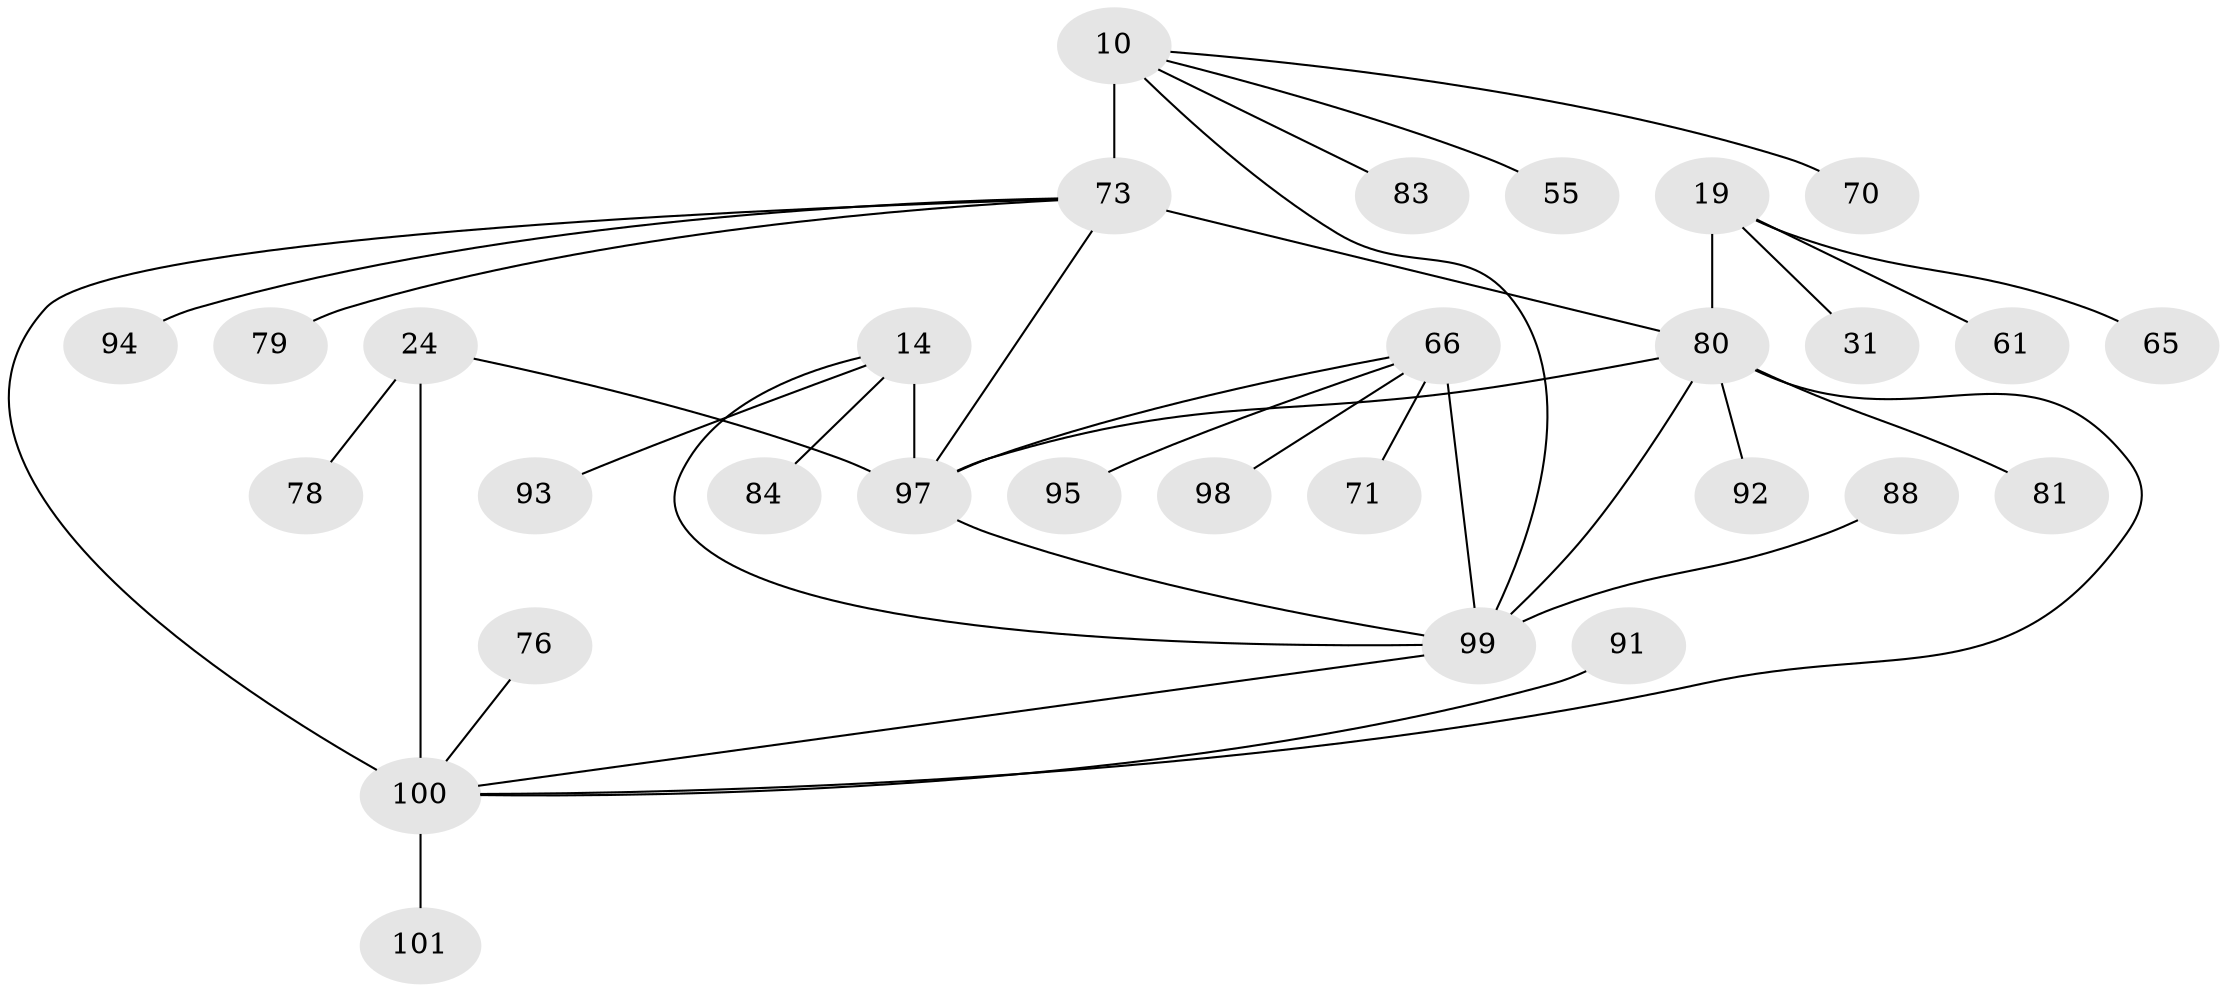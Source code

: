 // original degree distribution, {9: 0.0297029702970297, 8: 0.07920792079207921, 12: 0.009900990099009901, 7: 0.0297029702970297, 6: 0.0297029702970297, 5: 0.04950495049504951, 10: 0.009900990099009901, 11: 0.009900990099009901, 2: 0.15841584158415842, 1: 0.5742574257425742, 3: 0.019801980198019802}
// Generated by graph-tools (version 1.1) at 2025/58/03/04/25 21:58:04]
// undirected, 30 vertices, 37 edges
graph export_dot {
graph [start="1"]
  node [color=gray90,style=filled];
  10 [super="+8"];
  14 [super="+12"];
  19 [super="+17"];
  24 [super="+23"];
  31;
  55;
  61 [super="+26"];
  65;
  66 [super="+5"];
  70;
  71;
  73 [super="+56+69"];
  76;
  78;
  79 [super="+27"];
  80 [super="+77"];
  81;
  83;
  84;
  88;
  91;
  92;
  93;
  94 [super="+57"];
  95 [super="+35"];
  97 [super="+15+39+42+48+50+52+64+68+85+86+87+90+96"];
  98;
  99 [super="+89+67+72+75"];
  100 [super="+74+33+37"];
  101;
  10 -- 55;
  10 -- 70;
  10 -- 83;
  10 -- 99;
  10 -- 73 [weight=6];
  14 -- 84;
  14 -- 99;
  14 -- 93;
  14 -- 97 [weight=6];
  19 -- 65;
  19 -- 31;
  19 -- 61;
  19 -- 80 [weight=6];
  24 -- 78;
  24 -- 97;
  24 -- 100 [weight=6];
  66 -- 97;
  66 -- 98;
  66 -- 99 [weight=6];
  66 -- 71;
  66 -- 95;
  73 -- 97 [weight=2];
  73 -- 100;
  73 -- 94;
  73 -- 79;
  73 -- 80;
  76 -- 100;
  80 -- 97;
  80 -- 99 [weight=2];
  80 -- 100 [weight=2];
  80 -- 81;
  80 -- 92;
  88 -- 99;
  91 -- 100;
  97 -- 99;
  99 -- 100 [weight=2];
  100 -- 101;
}
